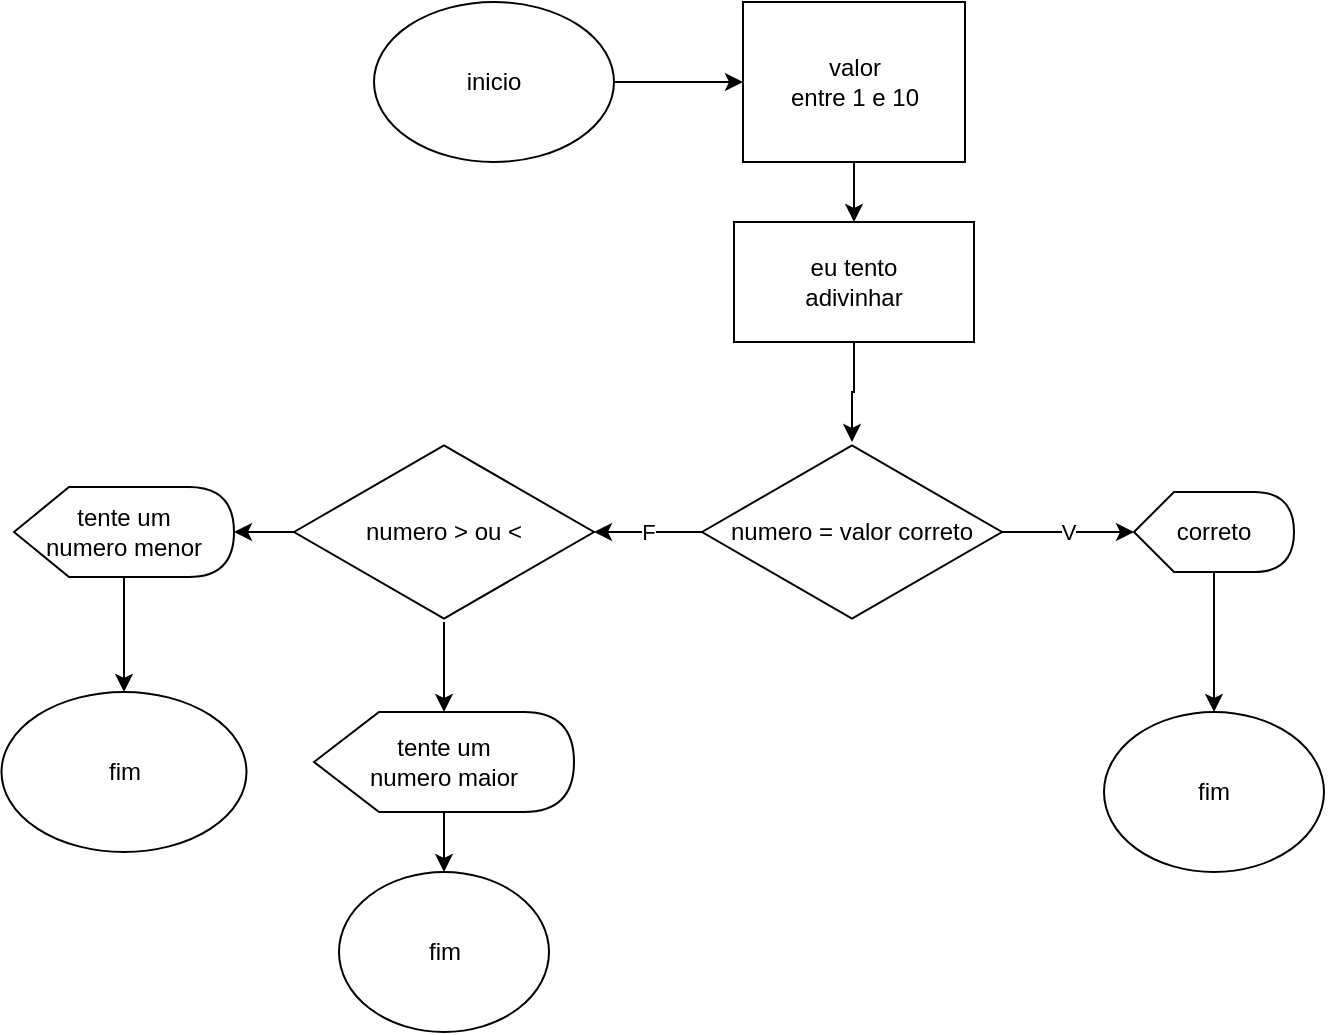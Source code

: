 <mxfile version="22.1.17" type="github" pages="5">
  <diagram name="Página-1" id="mvlXlKUkLBKEjOx2-Odg">
    <mxGraphModel dx="1290" dy="557" grid="1" gridSize="10" guides="1" tooltips="1" connect="1" arrows="1" fold="1" page="1" pageScale="1" pageWidth="827" pageHeight="1169" math="0" shadow="0">
      <root>
        <mxCell id="0" />
        <mxCell id="1" parent="0" />
        <mxCell id="0aoHPYQKKjjF70H5bIm6-15" style="edgeStyle=orthogonalEdgeStyle;rounded=0;orthogonalLoop=1;jettySize=auto;html=1;" edge="1" parent="1" source="f2wqp8nDk1hkDhzU1obu-1" target="f2wqp8nDk1hkDhzU1obu-2">
          <mxGeometry relative="1" as="geometry" />
        </mxCell>
        <mxCell id="f2wqp8nDk1hkDhzU1obu-1" value="inicio" style="ellipse;whiteSpace=wrap;html=1;" parent="1" vertex="1">
          <mxGeometry x="250" y="50" width="120" height="80" as="geometry" />
        </mxCell>
        <mxCell id="f2wqp8nDk1hkDhzU1obu-5" value="" style="edgeStyle=orthogonalEdgeStyle;rounded=0;orthogonalLoop=1;jettySize=auto;html=1;" parent="1" source="f2wqp8nDk1hkDhzU1obu-2" target="f2wqp8nDk1hkDhzU1obu-4" edge="1">
          <mxGeometry relative="1" as="geometry" />
        </mxCell>
        <mxCell id="f2wqp8nDk1hkDhzU1obu-2" value="valor&lt;br&gt;entre 1 e 10" style="shape=label;whiteSpace=wrap;html=1;rounded=0;" parent="1" vertex="1">
          <mxGeometry x="434.5" y="50" width="111" height="80" as="geometry" />
        </mxCell>
        <mxCell id="f2wqp8nDk1hkDhzU1obu-7" value="" style="edgeStyle=orthogonalEdgeStyle;rounded=0;orthogonalLoop=1;jettySize=auto;html=1;" parent="1" source="f2wqp8nDk1hkDhzU1obu-4" target="f2wqp8nDk1hkDhzU1obu-6" edge="1">
          <mxGeometry relative="1" as="geometry" />
        </mxCell>
        <mxCell id="f2wqp8nDk1hkDhzU1obu-4" value="eu tento&lt;br&gt;adivinhar" style="whiteSpace=wrap;html=1;" parent="1" vertex="1">
          <mxGeometry x="430" y="160" width="120" height="60" as="geometry" />
        </mxCell>
        <mxCell id="0aoHPYQKKjjF70H5bIm6-2" value="V" style="edgeStyle=orthogonalEdgeStyle;rounded=0;orthogonalLoop=1;jettySize=auto;html=1;" edge="1" parent="1" source="f2wqp8nDk1hkDhzU1obu-6" target="0aoHPYQKKjjF70H5bIm6-1">
          <mxGeometry relative="1" as="geometry" />
        </mxCell>
        <mxCell id="0aoHPYQKKjjF70H5bIm6-6" value="F" style="edgeStyle=orthogonalEdgeStyle;rounded=0;orthogonalLoop=1;jettySize=auto;html=1;" edge="1" parent="1" source="f2wqp8nDk1hkDhzU1obu-6" target="0aoHPYQKKjjF70H5bIm6-5">
          <mxGeometry relative="1" as="geometry" />
        </mxCell>
        <mxCell id="f2wqp8nDk1hkDhzU1obu-6" value="numero = valor correto" style="html=1;whiteSpace=wrap;aspect=fixed;shape=isoRectangle;" parent="1" vertex="1">
          <mxGeometry x="414" y="270" width="150" height="90" as="geometry" />
        </mxCell>
        <mxCell id="0aoHPYQKKjjF70H5bIm6-4" value="" style="edgeStyle=orthogonalEdgeStyle;rounded=0;orthogonalLoop=1;jettySize=auto;html=1;" edge="1" parent="1" source="0aoHPYQKKjjF70H5bIm6-1" target="0aoHPYQKKjjF70H5bIm6-3">
          <mxGeometry relative="1" as="geometry" />
        </mxCell>
        <mxCell id="0aoHPYQKKjjF70H5bIm6-1" value="correto" style="shape=display;whiteSpace=wrap;html=1;" vertex="1" parent="1">
          <mxGeometry x="630" y="295" width="80" height="40" as="geometry" />
        </mxCell>
        <mxCell id="0aoHPYQKKjjF70H5bIm6-3" value="fim" style="ellipse;whiteSpace=wrap;html=1;" vertex="1" parent="1">
          <mxGeometry x="615" y="405" width="110" height="80" as="geometry" />
        </mxCell>
        <mxCell id="0aoHPYQKKjjF70H5bIm6-8" value="" style="edgeStyle=orthogonalEdgeStyle;rounded=0;orthogonalLoop=1;jettySize=auto;html=1;" edge="1" parent="1" source="0aoHPYQKKjjF70H5bIm6-5" target="0aoHPYQKKjjF70H5bIm6-7">
          <mxGeometry relative="1" as="geometry" />
        </mxCell>
        <mxCell id="0aoHPYQKKjjF70H5bIm6-12" value="" style="edgeStyle=orthogonalEdgeStyle;rounded=0;orthogonalLoop=1;jettySize=auto;html=1;" edge="1" parent="1" source="0aoHPYQKKjjF70H5bIm6-5" target="0aoHPYQKKjjF70H5bIm6-11">
          <mxGeometry relative="1" as="geometry" />
        </mxCell>
        <mxCell id="0aoHPYQKKjjF70H5bIm6-5" value="numero &amp;gt; ou &amp;lt;" style="html=1;whiteSpace=wrap;aspect=fixed;shape=isoRectangle;" vertex="1" parent="1">
          <mxGeometry x="210" y="270" width="150" height="90" as="geometry" />
        </mxCell>
        <mxCell id="0aoHPYQKKjjF70H5bIm6-10" value="" style="edgeStyle=orthogonalEdgeStyle;rounded=0;orthogonalLoop=1;jettySize=auto;html=1;" edge="1" parent="1" source="0aoHPYQKKjjF70H5bIm6-7" target="0aoHPYQKKjjF70H5bIm6-9">
          <mxGeometry relative="1" as="geometry" />
        </mxCell>
        <mxCell id="0aoHPYQKKjjF70H5bIm6-7" value="tente um&lt;br&gt;numero menor" style="shape=display;whiteSpace=wrap;html=1;" vertex="1" parent="1">
          <mxGeometry x="70" y="292.5" width="110" height="45" as="geometry" />
        </mxCell>
        <mxCell id="0aoHPYQKKjjF70H5bIm6-9" value="fim" style="ellipse;whiteSpace=wrap;html=1;" vertex="1" parent="1">
          <mxGeometry x="63.75" y="395" width="122.5" height="80" as="geometry" />
        </mxCell>
        <mxCell id="0aoHPYQKKjjF70H5bIm6-14" value="" style="edgeStyle=orthogonalEdgeStyle;rounded=0;orthogonalLoop=1;jettySize=auto;html=1;" edge="1" parent="1" source="0aoHPYQKKjjF70H5bIm6-11" target="0aoHPYQKKjjF70H5bIm6-13">
          <mxGeometry relative="1" as="geometry" />
        </mxCell>
        <mxCell id="0aoHPYQKKjjF70H5bIm6-11" value="tente um&lt;br&gt;numero maior" style="shape=display;whiteSpace=wrap;html=1;" vertex="1" parent="1">
          <mxGeometry x="220" y="405" width="130" height="50" as="geometry" />
        </mxCell>
        <mxCell id="0aoHPYQKKjjF70H5bIm6-13" value="fim" style="ellipse;whiteSpace=wrap;html=1;" vertex="1" parent="1">
          <mxGeometry x="232.5" y="485" width="105" height="80" as="geometry" />
        </mxCell>
      </root>
    </mxGraphModel>
  </diagram>
  <diagram id="kS66IyJzcZU6jYZvTxb_" name="Página-2">
    <mxGraphModel dx="1290" dy="557" grid="1" gridSize="10" guides="1" tooltips="1" connect="1" arrows="1" fold="1" page="1" pageScale="1" pageWidth="827" pageHeight="1169" math="0" shadow="0">
      <root>
        <mxCell id="0" />
        <mxCell id="1" parent="0" />
        <mxCell id="LV8iDJnpMYaeqAO-u4Eb-3" value="" style="edgeStyle=orthogonalEdgeStyle;rounded=0;orthogonalLoop=1;jettySize=auto;html=1;" edge="1" parent="1" source="LV8iDJnpMYaeqAO-u4Eb-1" target="LV8iDJnpMYaeqAO-u4Eb-2">
          <mxGeometry relative="1" as="geometry" />
        </mxCell>
        <mxCell id="LV8iDJnpMYaeqAO-u4Eb-1" value="inicio" style="ellipse;whiteSpace=wrap;html=1;" vertex="1" parent="1">
          <mxGeometry x="180" y="50" width="120" height="80" as="geometry" />
        </mxCell>
        <mxCell id="LV8iDJnpMYaeqAO-u4Eb-5" value="" style="edgeStyle=orthogonalEdgeStyle;rounded=0;orthogonalLoop=1;jettySize=auto;html=1;entryX=1;entryY=0.5;entryDx=0;entryDy=0;" edge="1" parent="1" source="LV8iDJnpMYaeqAO-u4Eb-2" target="LV8iDJnpMYaeqAO-u4Eb-4">
          <mxGeometry relative="1" as="geometry" />
        </mxCell>
        <mxCell id="LV8iDJnpMYaeqAO-u4Eb-2" value="valor gerado&lt;br&gt;pela máquina&lt;br&gt;aleatoriamente&lt;br&gt;entre 1 a 10" style="rounded=0;whiteSpace=wrap;html=1;" vertex="1" parent="1">
          <mxGeometry x="390" y="60" width="120" height="60" as="geometry" />
        </mxCell>
        <mxCell id="LV8iDJnpMYaeqAO-u4Eb-7" value="" style="edgeStyle=orthogonalEdgeStyle;rounded=0;orthogonalLoop=1;jettySize=auto;html=1;" edge="1" parent="1" source="LV8iDJnpMYaeqAO-u4Eb-4" target="LV8iDJnpMYaeqAO-u4Eb-6">
          <mxGeometry relative="1" as="geometry" />
        </mxCell>
        <mxCell id="LV8iDJnpMYaeqAO-u4Eb-4" value="&lt;br&gt;dou o valor entre&lt;br&gt;1 e 10" style="whiteSpace=wrap;html=1;rounded=0;shape=manualInput;" vertex="1" parent="1">
          <mxGeometry x="390" y="180" width="120" height="80" as="geometry" />
        </mxCell>
        <mxCell id="LV8iDJnpMYaeqAO-u4Eb-9" value="" style="edgeStyle=orthogonalEdgeStyle;rounded=0;orthogonalLoop=1;jettySize=auto;html=1;" edge="1" parent="1" source="LV8iDJnpMYaeqAO-u4Eb-6" target="LV8iDJnpMYaeqAO-u4Eb-8">
          <mxGeometry relative="1" as="geometry" />
        </mxCell>
        <mxCell id="LV8iDJnpMYaeqAO-u4Eb-6" value="maquina analisa&lt;br&gt;se está correto&lt;br&gt;ou não" style="whiteSpace=wrap;html=1;rounded=0;" vertex="1" parent="1">
          <mxGeometry x="190" y="190" width="120" height="60" as="geometry" />
        </mxCell>
        <mxCell id="LV8iDJnpMYaeqAO-u4Eb-8" value="fim" style="ellipse;whiteSpace=wrap;html=1;rounded=0;" vertex="1" parent="1">
          <mxGeometry x="195" y="310" width="110" height="80" as="geometry" />
        </mxCell>
      </root>
    </mxGraphModel>
  </diagram>
  <diagram id="gtA7VultVvQus-FopWSm" name="Página-3">
    <mxGraphModel dx="1290" dy="557" grid="1" gridSize="10" guides="1" tooltips="1" connect="1" arrows="1" fold="1" page="1" pageScale="1" pageWidth="827" pageHeight="1169" math="0" shadow="0">
      <root>
        <mxCell id="0" />
        <mxCell id="1" parent="0" />
        <mxCell id="g0v7ieisCSx-vy7QVpWD-3" value="" style="edgeStyle=orthogonalEdgeStyle;rounded=0;orthogonalLoop=1;jettySize=auto;html=1;" edge="1" parent="1" source="g0v7ieisCSx-vy7QVpWD-1" target="g0v7ieisCSx-vy7QVpWD-2">
          <mxGeometry relative="1" as="geometry" />
        </mxCell>
        <mxCell id="g0v7ieisCSx-vy7QVpWD-1" value="inicio" style="ellipse;whiteSpace=wrap;html=1;" vertex="1" parent="1">
          <mxGeometry x="220" y="20" width="120" height="80" as="geometry" />
        </mxCell>
        <mxCell id="g0v7ieisCSx-vy7QVpWD-5" value="" style="edgeStyle=orthogonalEdgeStyle;rounded=0;orthogonalLoop=1;jettySize=auto;html=1;" edge="1" parent="1" source="g0v7ieisCSx-vy7QVpWD-2" target="g0v7ieisCSx-vy7QVpWD-4">
          <mxGeometry relative="1" as="geometry" />
        </mxCell>
        <mxCell id="g0v7ieisCSx-vy7QVpWD-2" value="sorteio = random (1,10)" style="whiteSpace=wrap;html=1;" vertex="1" parent="1">
          <mxGeometry x="420" y="30" width="120" height="60" as="geometry" />
        </mxCell>
        <mxCell id="g0v7ieisCSx-vy7QVpWD-7" value="" style="edgeStyle=orthogonalEdgeStyle;rounded=0;orthogonalLoop=1;jettySize=auto;html=1;" edge="1" parent="1" source="g0v7ieisCSx-vy7QVpWD-4" target="g0v7ieisCSx-vy7QVpWD-6">
          <mxGeometry relative="1" as="geometry" />
        </mxCell>
        <mxCell id="g0v7ieisCSx-vy7QVpWD-4" value="palpite = 7" style="whiteSpace=wrap;html=1;" vertex="1" parent="1">
          <mxGeometry x="420" y="170" width="120" height="60" as="geometry" />
        </mxCell>
        <mxCell id="g0v7ieisCSx-vy7QVpWD-9" value="" style="edgeStyle=orthogonalEdgeStyle;rounded=0;orthogonalLoop=1;jettySize=auto;html=1;" edge="1" parent="1" source="g0v7ieisCSx-vy7QVpWD-6" target="g0v7ieisCSx-vy7QVpWD-8">
          <mxGeometry relative="1" as="geometry" />
        </mxCell>
        <mxCell id="g0v7ieisCSx-vy7QVpWD-6" value="sorteio == palpite" style="whiteSpace=wrap;html=1;" vertex="1" parent="1">
          <mxGeometry x="620" y="170" width="120" height="60" as="geometry" />
        </mxCell>
        <mxCell id="g0v7ieisCSx-vy7QVpWD-8" value="fim" style="ellipse;whiteSpace=wrap;html=1;" vertex="1" parent="1">
          <mxGeometry x="620" y="300" width="120" height="80" as="geometry" />
        </mxCell>
      </root>
    </mxGraphModel>
  </diagram>
  <diagram id="xEEFc4AxsOVlLDSSulQd" name="eu fazendo errado">
    <mxGraphModel dx="1290" dy="557" grid="1" gridSize="10" guides="1" tooltips="1" connect="1" arrows="1" fold="1" page="1" pageScale="1" pageWidth="827" pageHeight="1169" math="0" shadow="0">
      <root>
        <mxCell id="0" />
        <mxCell id="1" parent="0" />
        <mxCell id="AbT5lfd0GBrSmyVbEtDQ-3" value="" style="edgeStyle=orthogonalEdgeStyle;rounded=0;orthogonalLoop=1;jettySize=auto;html=1;" edge="1" parent="1" source="AbT5lfd0GBrSmyVbEtDQ-1" target="AbT5lfd0GBrSmyVbEtDQ-4">
          <mxGeometry relative="1" as="geometry">
            <mxPoint x="340" y="120" as="targetPoint" />
          </mxGeometry>
        </mxCell>
        <mxCell id="AbT5lfd0GBrSmyVbEtDQ-1" value="inicio" style="ellipse;whiteSpace=wrap;html=1;" vertex="1" parent="1">
          <mxGeometry x="140" y="80" width="120" height="80" as="geometry" />
        </mxCell>
        <mxCell id="xVPea41NG66egIQ9_ofO-2" value="" style="edgeStyle=orthogonalEdgeStyle;rounded=0;orthogonalLoop=1;jettySize=auto;html=1;" edge="1" parent="1" source="AbT5lfd0GBrSmyVbEtDQ-4" target="xVPea41NG66egIQ9_ofO-1">
          <mxGeometry relative="1" as="geometry" />
        </mxCell>
        <mxCell id="AbT5lfd0GBrSmyVbEtDQ-4" value="&lt;br&gt;varA = 45&lt;br&gt;varB = 35" style="shape=manualInput;whiteSpace=wrap;html=1;" vertex="1" parent="1">
          <mxGeometry x="360" y="80" width="80" height="80" as="geometry" />
        </mxCell>
        <mxCell id="xVPea41NG66egIQ9_ofO-4" value="" style="edgeStyle=orthogonalEdgeStyle;rounded=0;orthogonalLoop=1;jettySize=auto;html=1;" edge="1" parent="1" source="xVPea41NG66egIQ9_ofO-1" target="xVPea41NG66egIQ9_ofO-3">
          <mxGeometry relative="1" as="geometry" />
        </mxCell>
        <mxCell id="xVPea41NG66egIQ9_ofO-1" value="inicializar&lt;br&gt;exibindo valores de&lt;br&gt;varA e varB" style="whiteSpace=wrap;html=1;" vertex="1" parent="1">
          <mxGeometry x="340" y="250" width="120" height="60" as="geometry" />
        </mxCell>
        <mxCell id="xVPea41NG66egIQ9_ofO-6" value="" style="edgeStyle=orthogonalEdgeStyle;rounded=0;orthogonalLoop=1;jettySize=auto;html=1;" edge="1" parent="1" source="xVPea41NG66egIQ9_ofO-3" target="xVPea41NG66egIQ9_ofO-7">
          <mxGeometry relative="1" as="geometry">
            <mxPoint x="250" y="420" as="targetPoint" />
          </mxGeometry>
        </mxCell>
        <mxCell id="xVPea41NG66egIQ9_ofO-3" value="atualizar&lt;br&gt;varA = varB&lt;br&gt;varB = varA" style="whiteSpace=wrap;html=1;" vertex="1" parent="1">
          <mxGeometry x="340" y="390" width="120" height="60" as="geometry" />
        </mxCell>
        <mxCell id="xVPea41NG66egIQ9_ofO-9" value="" style="edgeStyle=orthogonalEdgeStyle;rounded=0;orthogonalLoop=1;jettySize=auto;html=1;" edge="1" parent="1" source="xVPea41NG66egIQ9_ofO-7" target="xVPea41NG66egIQ9_ofO-8">
          <mxGeometry relative="1" as="geometry" />
        </mxCell>
        <mxCell id="xVPea41NG66egIQ9_ofO-7" value="exibir&lt;br&gt;varA = 35&lt;br&gt;varB = 45" style="shape=display;whiteSpace=wrap;html=1;" vertex="1" parent="1">
          <mxGeometry x="110" y="385" width="130" height="70" as="geometry" />
        </mxCell>
        <mxCell id="xVPea41NG66egIQ9_ofO-8" value="fim" style="ellipse;whiteSpace=wrap;html=1;" vertex="1" parent="1">
          <mxGeometry x="115" y="240" width="120" height="80" as="geometry" />
        </mxCell>
      </root>
    </mxGraphModel>
  </diagram>
  <diagram id="stx0XglTzWyq-unctN3d" name="prof fazendo certo">
    <mxGraphModel dx="1229" dy="530" grid="1" gridSize="10" guides="1" tooltips="1" connect="1" arrows="1" fold="1" page="1" pageScale="1" pageWidth="827" pageHeight="1169" math="0" shadow="0">
      <root>
        <mxCell id="0" />
        <mxCell id="1" parent="0" />
        <mxCell id="F5V36Nf10GnBxJcKfp9p-3" value="" style="edgeStyle=orthogonalEdgeStyle;rounded=0;orthogonalLoop=1;jettySize=auto;html=1;" edge="1" parent="1" source="F5V36Nf10GnBxJcKfp9p-1" target="F5V36Nf10GnBxJcKfp9p-2">
          <mxGeometry relative="1" as="geometry" />
        </mxCell>
        <mxCell id="F5V36Nf10GnBxJcKfp9p-1" value="inicio" style="ellipse;whiteSpace=wrap;html=1;" vertex="1" parent="1">
          <mxGeometry x="140" y="80" width="120" height="80" as="geometry" />
        </mxCell>
        <mxCell id="F5V36Nf10GnBxJcKfp9p-5" value="" style="edgeStyle=orthogonalEdgeStyle;rounded=0;orthogonalLoop=1;jettySize=auto;html=1;" edge="1" parent="1" source="F5V36Nf10GnBxJcKfp9p-2" target="F5V36Nf10GnBxJcKfp9p-4">
          <mxGeometry relative="1" as="geometry" />
        </mxCell>
        <mxCell id="F5V36Nf10GnBxJcKfp9p-2" value="A = 45&amp;nbsp;" style="whiteSpace=wrap;html=1;" vertex="1" parent="1">
          <mxGeometry x="340" y="90" width="120" height="60" as="geometry" />
        </mxCell>
        <mxCell id="F5V36Nf10GnBxJcKfp9p-9" value="" style="edgeStyle=orthogonalEdgeStyle;rounded=0;orthogonalLoop=1;jettySize=auto;html=1;" edge="1" parent="1" source="F5V36Nf10GnBxJcKfp9p-4" target="F5V36Nf10GnBxJcKfp9p-8">
          <mxGeometry relative="1" as="geometry" />
        </mxCell>
        <mxCell id="F5V36Nf10GnBxJcKfp9p-4" value="&amp;nbsp;B = 35" style="whiteSpace=wrap;html=1;" vertex="1" parent="1">
          <mxGeometry x="540" y="90" width="120" height="60" as="geometry" />
        </mxCell>
        <mxCell id="F5V36Nf10GnBxJcKfp9p-11" value="" style="edgeStyle=orthogonalEdgeStyle;rounded=0;orthogonalLoop=1;jettySize=auto;html=1;" edge="1" parent="1" source="F5V36Nf10GnBxJcKfp9p-8" target="F5V36Nf10GnBxJcKfp9p-10">
          <mxGeometry relative="1" as="geometry" />
        </mxCell>
        <mxCell id="F5V36Nf10GnBxJcKfp9p-8" value="aux" style="whiteSpace=wrap;html=1;" vertex="1" parent="1">
          <mxGeometry x="540" y="230" width="120" height="60" as="geometry" />
        </mxCell>
        <mxCell id="F5V36Nf10GnBxJcKfp9p-13" value="" style="edgeStyle=orthogonalEdgeStyle;rounded=0;orthogonalLoop=1;jettySize=auto;html=1;" edge="1" parent="1" source="F5V36Nf10GnBxJcKfp9p-10" target="F5V36Nf10GnBxJcKfp9p-12">
          <mxGeometry relative="1" as="geometry" />
        </mxCell>
        <mxCell id="F5V36Nf10GnBxJcKfp9p-10" value="aux = A" style="whiteSpace=wrap;html=1;" vertex="1" parent="1">
          <mxGeometry x="340" y="230" width="120" height="60" as="geometry" />
        </mxCell>
        <mxCell id="F5V36Nf10GnBxJcKfp9p-15" value="" style="edgeStyle=orthogonalEdgeStyle;rounded=0;orthogonalLoop=1;jettySize=auto;html=1;" edge="1" parent="1" source="F5V36Nf10GnBxJcKfp9p-12" target="F5V36Nf10GnBxJcKfp9p-14">
          <mxGeometry relative="1" as="geometry" />
        </mxCell>
        <mxCell id="F5V36Nf10GnBxJcKfp9p-12" value="A = B" style="whiteSpace=wrap;html=1;" vertex="1" parent="1">
          <mxGeometry x="140" y="230" width="120" height="60" as="geometry" />
        </mxCell>
        <mxCell id="F5V36Nf10GnBxJcKfp9p-17" value="" style="edgeStyle=orthogonalEdgeStyle;rounded=0;orthogonalLoop=1;jettySize=auto;html=1;" edge="1" parent="1" source="F5V36Nf10GnBxJcKfp9p-14" target="F5V36Nf10GnBxJcKfp9p-16">
          <mxGeometry relative="1" as="geometry" />
        </mxCell>
        <mxCell id="F5V36Nf10GnBxJcKfp9p-14" value="B = aux" style="whiteSpace=wrap;html=1;" vertex="1" parent="1">
          <mxGeometry x="140" y="370" width="120" height="60" as="geometry" />
        </mxCell>
        <mxCell id="F5V36Nf10GnBxJcKfp9p-16" value="fim" style="ellipse;whiteSpace=wrap;html=1;" vertex="1" parent="1">
          <mxGeometry x="340" y="360" width="120" height="80" as="geometry" />
        </mxCell>
      </root>
    </mxGraphModel>
  </diagram>
</mxfile>

